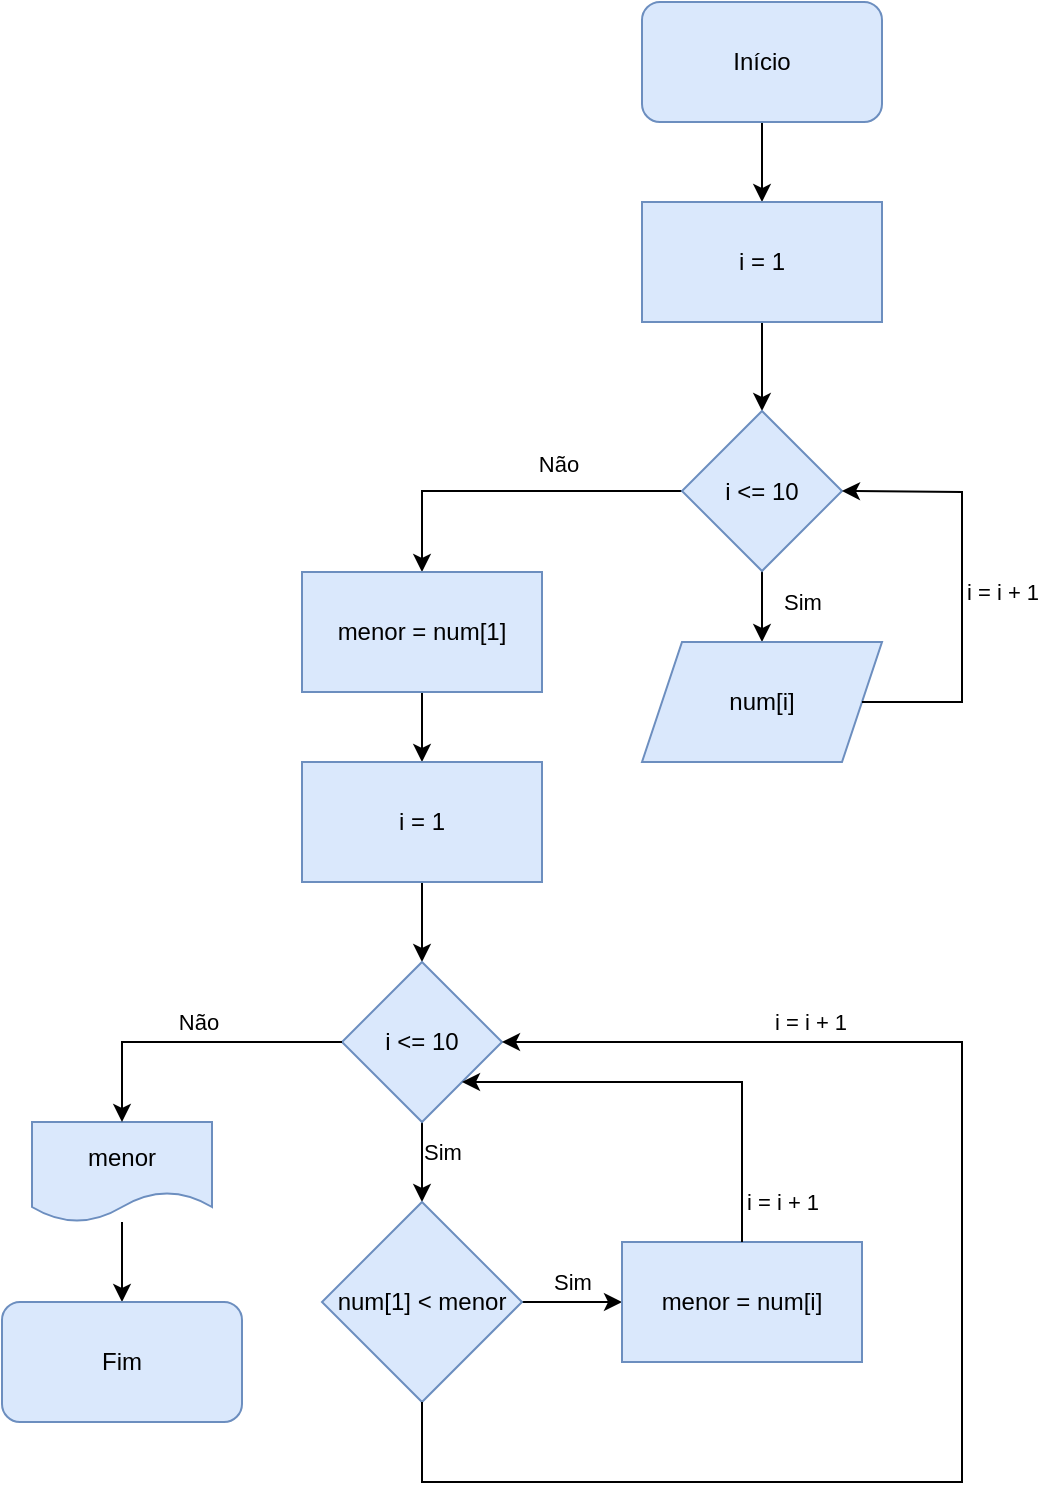 <mxfile version="26.0.14">
  <diagram name="Página-1" id="_CbLRDpVol99ptZ3SeKA">
    <mxGraphModel dx="1434" dy="796" grid="1" gridSize="10" guides="1" tooltips="1" connect="1" arrows="1" fold="1" page="1" pageScale="1" pageWidth="827" pageHeight="1169" math="0" shadow="0">
      <root>
        <mxCell id="0" />
        <mxCell id="1" parent="0" />
        <mxCell id="8hKrR5kJKE5_loKUzjPE-3" style="edgeStyle=orthogonalEdgeStyle;rounded=0;orthogonalLoop=1;jettySize=auto;html=1;entryX=0.5;entryY=0;entryDx=0;entryDy=0;" parent="1" source="8hKrR5kJKE5_loKUzjPE-1" target="8hKrR5kJKE5_loKUzjPE-2" edge="1">
          <mxGeometry relative="1" as="geometry" />
        </mxCell>
        <mxCell id="8hKrR5kJKE5_loKUzjPE-1" value="Início" style="rounded=1;whiteSpace=wrap;html=1;fillColor=#dae8fc;strokeColor=#6c8ebf;" parent="1" vertex="1">
          <mxGeometry x="494" y="215" width="120" height="60" as="geometry" />
        </mxCell>
        <mxCell id="8hKrR5kJKE5_loKUzjPE-5" value="" style="edgeStyle=orthogonalEdgeStyle;rounded=0;orthogonalLoop=1;jettySize=auto;html=1;" parent="1" source="8hKrR5kJKE5_loKUzjPE-2" target="8hKrR5kJKE5_loKUzjPE-4" edge="1">
          <mxGeometry relative="1" as="geometry" />
        </mxCell>
        <mxCell id="8hKrR5kJKE5_loKUzjPE-2" value="i = 1" style="rounded=0;whiteSpace=wrap;html=1;fillColor=#dae8fc;strokeColor=#6c8ebf;" parent="1" vertex="1">
          <mxGeometry x="494" y="315" width="120" height="60" as="geometry" />
        </mxCell>
        <mxCell id="8hKrR5kJKE5_loKUzjPE-7" value="" style="edgeStyle=orthogonalEdgeStyle;rounded=0;orthogonalLoop=1;jettySize=auto;html=1;" parent="1" source="8hKrR5kJKE5_loKUzjPE-4" target="8hKrR5kJKE5_loKUzjPE-6" edge="1">
          <mxGeometry relative="1" as="geometry" />
        </mxCell>
        <mxCell id="8hKrR5kJKE5_loKUzjPE-8" value="Sim" style="edgeLabel;html=1;align=center;verticalAlign=middle;resizable=0;points=[];labelBackgroundColor=none;" parent="8hKrR5kJKE5_loKUzjPE-7" vertex="1" connectable="0">
          <mxGeometry x="-0.573" y="1" relative="1" as="geometry">
            <mxPoint x="19" y="6" as="offset" />
          </mxGeometry>
        </mxCell>
        <mxCell id="8hKrR5kJKE5_loKUzjPE-12" value="" style="edgeStyle=orthogonalEdgeStyle;rounded=0;orthogonalLoop=1;jettySize=auto;html=1;" parent="1" source="8hKrR5kJKE5_loKUzjPE-4" target="8hKrR5kJKE5_loKUzjPE-11" edge="1">
          <mxGeometry relative="1" as="geometry" />
        </mxCell>
        <mxCell id="8hKrR5kJKE5_loKUzjPE-13" value="Não" style="edgeLabel;html=1;align=center;verticalAlign=middle;resizable=0;points=[];labelBackgroundColor=none;" parent="8hKrR5kJKE5_loKUzjPE-12" vertex="1" connectable="0">
          <mxGeometry x="-0.273" relative="1" as="geometry">
            <mxPoint y="-14" as="offset" />
          </mxGeometry>
        </mxCell>
        <mxCell id="8hKrR5kJKE5_loKUzjPE-4" value="i &amp;lt;= 10" style="rhombus;whiteSpace=wrap;html=1;rounded=0;fillColor=#dae8fc;strokeColor=#6c8ebf;" parent="1" vertex="1">
          <mxGeometry x="514" y="419.5" width="80" height="80" as="geometry" />
        </mxCell>
        <mxCell id="8hKrR5kJKE5_loKUzjPE-6" value="num[i]" style="shape=parallelogram;perimeter=parallelogramPerimeter;whiteSpace=wrap;html=1;fixedSize=1;rounded=0;fillColor=#dae8fc;strokeColor=#6c8ebf;" parent="1" vertex="1">
          <mxGeometry x="494" y="535" width="120" height="60" as="geometry" />
        </mxCell>
        <mxCell id="8hKrR5kJKE5_loKUzjPE-9" value="" style="endArrow=classic;html=1;rounded=0;exitX=1;exitY=0.5;exitDx=0;exitDy=0;entryX=1;entryY=0.5;entryDx=0;entryDy=0;" parent="1" source="8hKrR5kJKE5_loKUzjPE-6" target="8hKrR5kJKE5_loKUzjPE-4" edge="1">
          <mxGeometry width="50" height="50" relative="1" as="geometry">
            <mxPoint x="524" y="625" as="sourcePoint" />
            <mxPoint x="574" y="575" as="targetPoint" />
            <Array as="points">
              <mxPoint x="654" y="565" />
              <mxPoint x="654" y="460" />
            </Array>
          </mxGeometry>
        </mxCell>
        <mxCell id="8hKrR5kJKE5_loKUzjPE-10" value="i = i + 1" style="edgeLabel;html=1;align=center;verticalAlign=middle;resizable=0;points=[];labelBackgroundColor=none;" parent="8hKrR5kJKE5_loKUzjPE-9" vertex="1" connectable="0">
          <mxGeometry x="-0.023" y="-1" relative="1" as="geometry">
            <mxPoint x="19" as="offset" />
          </mxGeometry>
        </mxCell>
        <mxCell id="8hKrR5kJKE5_loKUzjPE-15" value="" style="edgeStyle=orthogonalEdgeStyle;rounded=0;orthogonalLoop=1;jettySize=auto;html=1;" parent="1" source="8hKrR5kJKE5_loKUzjPE-11" target="8hKrR5kJKE5_loKUzjPE-14" edge="1">
          <mxGeometry relative="1" as="geometry" />
        </mxCell>
        <mxCell id="8hKrR5kJKE5_loKUzjPE-11" value="menor = num[1]" style="rounded=0;whiteSpace=wrap;html=1;fillColor=#dae8fc;strokeColor=#6c8ebf;" parent="1" vertex="1">
          <mxGeometry x="324" y="500" width="120" height="60" as="geometry" />
        </mxCell>
        <mxCell id="8hKrR5kJKE5_loKUzjPE-17" value="" style="edgeStyle=orthogonalEdgeStyle;rounded=0;orthogonalLoop=1;jettySize=auto;html=1;" parent="1" source="8hKrR5kJKE5_loKUzjPE-14" target="8hKrR5kJKE5_loKUzjPE-16" edge="1">
          <mxGeometry relative="1" as="geometry" />
        </mxCell>
        <mxCell id="8hKrR5kJKE5_loKUzjPE-14" value="i = 1" style="whiteSpace=wrap;html=1;rounded=0;fillColor=#dae8fc;strokeColor=#6c8ebf;" parent="1" vertex="1">
          <mxGeometry x="324" y="595" width="120" height="60" as="geometry" />
        </mxCell>
        <mxCell id="8hKrR5kJKE5_loKUzjPE-19" value="" style="edgeStyle=orthogonalEdgeStyle;rounded=0;orthogonalLoop=1;jettySize=auto;html=1;" parent="1" source="8hKrR5kJKE5_loKUzjPE-16" target="8hKrR5kJKE5_loKUzjPE-18" edge="1">
          <mxGeometry relative="1" as="geometry" />
        </mxCell>
        <mxCell id="8hKrR5kJKE5_loKUzjPE-20" value="Sim" style="edgeLabel;html=1;align=center;verticalAlign=middle;resizable=0;points=[];labelBackgroundColor=none;" parent="8hKrR5kJKE5_loKUzjPE-19" vertex="1" connectable="0">
          <mxGeometry x="-0.25" y="-2" relative="1" as="geometry">
            <mxPoint x="12" as="offset" />
          </mxGeometry>
        </mxCell>
        <mxCell id="8hKrR5kJKE5_loKUzjPE-16" value="i &amp;lt;= 10" style="rhombus;whiteSpace=wrap;html=1;rounded=0;fillColor=#dae8fc;strokeColor=#6c8ebf;" parent="1" vertex="1">
          <mxGeometry x="344" y="695" width="80" height="80" as="geometry" />
        </mxCell>
        <mxCell id="8hKrR5kJKE5_loKUzjPE-22" value="" style="edgeStyle=orthogonalEdgeStyle;rounded=0;orthogonalLoop=1;jettySize=auto;html=1;" parent="1" source="8hKrR5kJKE5_loKUzjPE-18" target="8hKrR5kJKE5_loKUzjPE-21" edge="1">
          <mxGeometry relative="1" as="geometry" />
        </mxCell>
        <mxCell id="8hKrR5kJKE5_loKUzjPE-23" value="Sim" style="edgeLabel;html=1;align=center;verticalAlign=middle;resizable=0;points=[];labelBackgroundColor=none;" parent="8hKrR5kJKE5_loKUzjPE-22" vertex="1" connectable="0">
          <mxGeometry y="1" relative="1" as="geometry">
            <mxPoint y="-9" as="offset" />
          </mxGeometry>
        </mxCell>
        <mxCell id="8hKrR5kJKE5_loKUzjPE-18" value="num[1] &amp;lt; menor" style="rhombus;whiteSpace=wrap;html=1;rounded=0;fillColor=#dae8fc;strokeColor=#6c8ebf;" parent="1" vertex="1">
          <mxGeometry x="334" y="815" width="100" height="100" as="geometry" />
        </mxCell>
        <mxCell id="8hKrR5kJKE5_loKUzjPE-21" value="menor = num[i]" style="whiteSpace=wrap;html=1;rounded=0;fillColor=#dae8fc;strokeColor=#6c8ebf;" parent="1" vertex="1">
          <mxGeometry x="484" y="835" width="120" height="60" as="geometry" />
        </mxCell>
        <mxCell id="8hKrR5kJKE5_loKUzjPE-25" value="" style="endArrow=classic;html=1;rounded=0;exitX=0.5;exitY=0;exitDx=0;exitDy=0;entryX=1;entryY=1;entryDx=0;entryDy=0;" parent="1" source="8hKrR5kJKE5_loKUzjPE-21" target="8hKrR5kJKE5_loKUzjPE-16" edge="1">
          <mxGeometry width="50" height="50" relative="1" as="geometry">
            <mxPoint x="524" y="925" as="sourcePoint" />
            <mxPoint x="574" y="875" as="targetPoint" />
            <Array as="points">
              <mxPoint x="544" y="755" />
            </Array>
          </mxGeometry>
        </mxCell>
        <mxCell id="8hKrR5kJKE5_loKUzjPE-26" value="i = i + 1" style="edgeLabel;html=1;align=center;verticalAlign=middle;resizable=0;points=[];labelBackgroundColor=none;" parent="8hKrR5kJKE5_loKUzjPE-25" vertex="1" connectable="0">
          <mxGeometry x="-0.791" y="-2" relative="1" as="geometry">
            <mxPoint x="18" y="3" as="offset" />
          </mxGeometry>
        </mxCell>
        <mxCell id="8hKrR5kJKE5_loKUzjPE-27" value="" style="endArrow=classic;html=1;rounded=0;exitX=0.5;exitY=1;exitDx=0;exitDy=0;entryX=1;entryY=0.5;entryDx=0;entryDy=0;" parent="1" source="8hKrR5kJKE5_loKUzjPE-18" target="8hKrR5kJKE5_loKUzjPE-16" edge="1">
          <mxGeometry width="50" height="50" relative="1" as="geometry">
            <mxPoint x="524" y="925" as="sourcePoint" />
            <mxPoint x="574" y="875" as="targetPoint" />
            <Array as="points">
              <mxPoint x="384" y="955" />
              <mxPoint x="654" y="955" />
              <mxPoint x="654" y="735" />
            </Array>
          </mxGeometry>
        </mxCell>
        <mxCell id="8hKrR5kJKE5_loKUzjPE-28" value="i = i + 1" style="edgeLabel;html=1;align=center;verticalAlign=middle;resizable=0;points=[];labelBackgroundColor=none;" parent="8hKrR5kJKE5_loKUzjPE-27" vertex="1" connectable="0">
          <mxGeometry x="0.656" y="-1" relative="1" as="geometry">
            <mxPoint x="23" y="-9" as="offset" />
          </mxGeometry>
        </mxCell>
        <mxCell id="8hKrR5kJKE5_loKUzjPE-34" style="edgeStyle=orthogonalEdgeStyle;rounded=0;orthogonalLoop=1;jettySize=auto;html=1;entryX=0.5;entryY=0;entryDx=0;entryDy=0;" parent="1" source="8hKrR5kJKE5_loKUzjPE-29" target="8hKrR5kJKE5_loKUzjPE-33" edge="1">
          <mxGeometry relative="1" as="geometry" />
        </mxCell>
        <mxCell id="8hKrR5kJKE5_loKUzjPE-29" value="menor" style="shape=document;whiteSpace=wrap;html=1;boundedLbl=1;rounded=0;fillColor=#dae8fc;strokeColor=#6c8ebf;" parent="1" vertex="1">
          <mxGeometry x="189" y="775" width="90" height="50" as="geometry" />
        </mxCell>
        <mxCell id="8hKrR5kJKE5_loKUzjPE-31" value="" style="endArrow=classic;html=1;rounded=0;exitX=0;exitY=0.5;exitDx=0;exitDy=0;entryX=0.5;entryY=0;entryDx=0;entryDy=0;" parent="1" source="8hKrR5kJKE5_loKUzjPE-16" target="8hKrR5kJKE5_loKUzjPE-29" edge="1">
          <mxGeometry width="50" height="50" relative="1" as="geometry">
            <mxPoint x="394" y="725" as="sourcePoint" />
            <mxPoint x="444" y="675" as="targetPoint" />
            <Array as="points">
              <mxPoint x="234" y="735" />
            </Array>
          </mxGeometry>
        </mxCell>
        <mxCell id="8hKrR5kJKE5_loKUzjPE-32" value="Não" style="edgeLabel;html=1;align=center;verticalAlign=middle;resizable=0;points=[];labelBackgroundColor=none;" parent="8hKrR5kJKE5_loKUzjPE-31" vertex="1" connectable="0">
          <mxGeometry x="-0.018" relative="1" as="geometry">
            <mxPoint x="1" y="-10" as="offset" />
          </mxGeometry>
        </mxCell>
        <mxCell id="8hKrR5kJKE5_loKUzjPE-33" value="Fim" style="rounded=1;whiteSpace=wrap;html=1;fillColor=#dae8fc;strokeColor=#6c8ebf;" parent="1" vertex="1">
          <mxGeometry x="174" y="865" width="120" height="60" as="geometry" />
        </mxCell>
      </root>
    </mxGraphModel>
  </diagram>
</mxfile>
